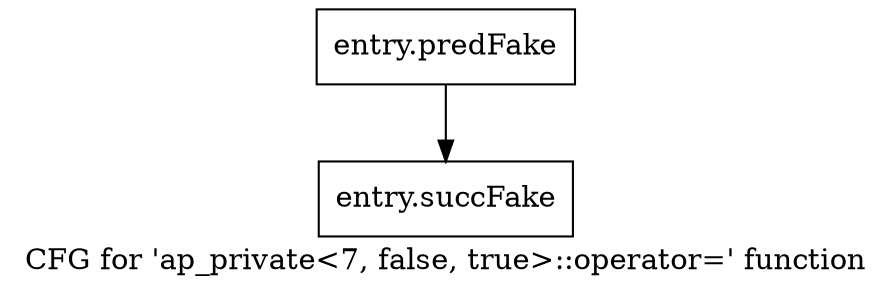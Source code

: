 digraph "CFG for 'ap_private\<7, false, true\>::operator=' function" {
	label="CFG for 'ap_private\<7, false, true\>::operator=' function";

	Node0x5909c00 [shape=record,filename="",linenumber="",label="{entry.predFake}"];
	Node0x5909c00 -> Node0x5b2f4a0[ callList="" memoryops="" filename="/home/omerfaruk/tools/Xilinx/Vitis_HLS/2023.2/include/etc/ap_private.h" execusionnum="3"];
	Node0x5b2f4a0 [shape=record,filename="/home/omerfaruk/tools/Xilinx/Vitis_HLS/2023.2/include/etc/ap_private.h",linenumber="1484",label="{entry.succFake}"];
}
